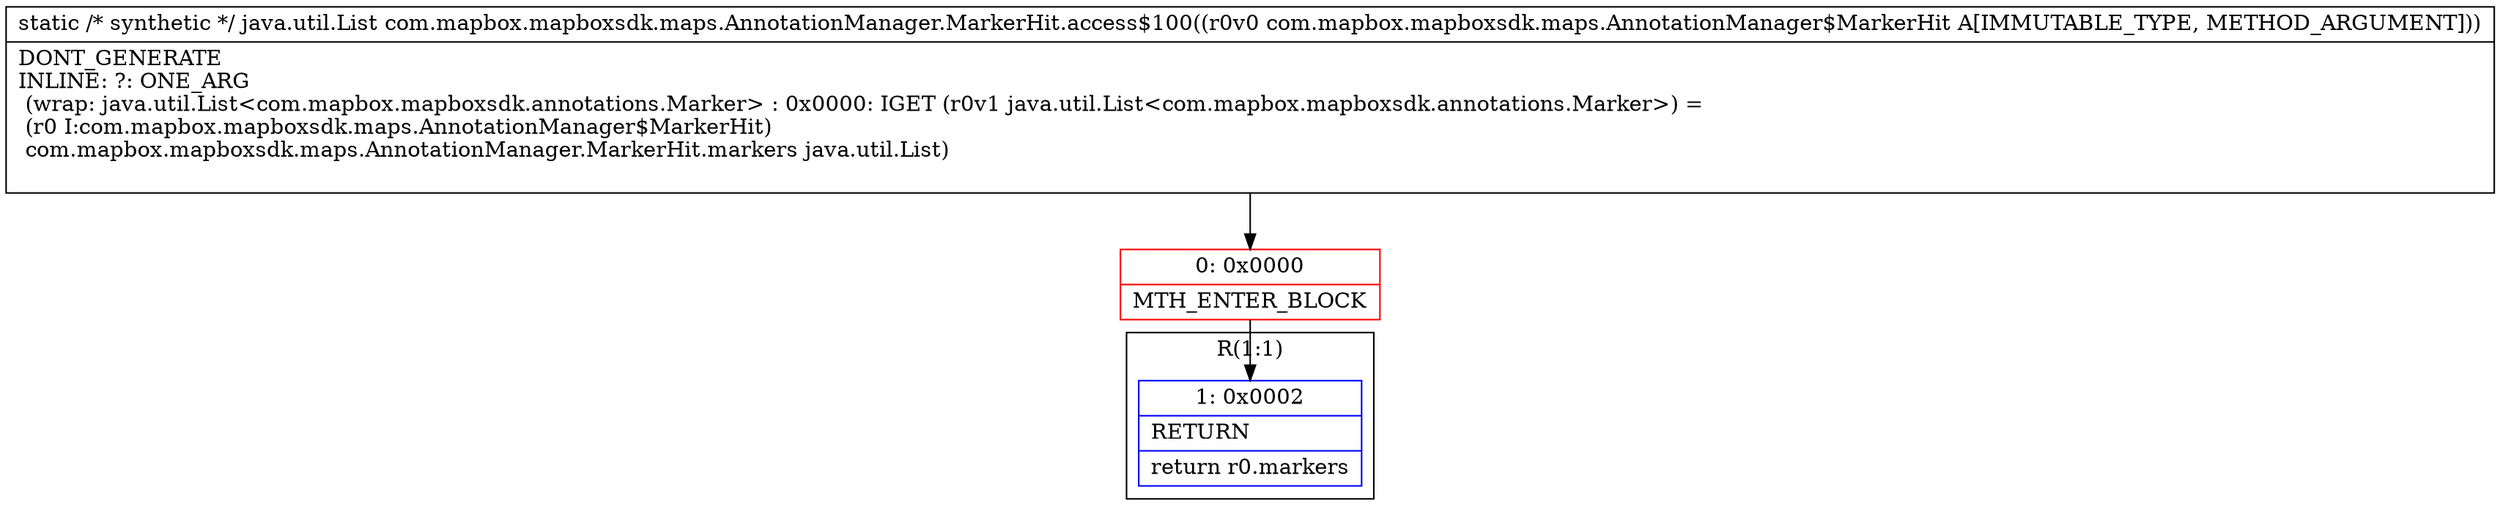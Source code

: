 digraph "CFG forcom.mapbox.mapboxsdk.maps.AnnotationManager.MarkerHit.access$100(Lcom\/mapbox\/mapboxsdk\/maps\/AnnotationManager$MarkerHit;)Ljava\/util\/List;" {
subgraph cluster_Region_1468833245 {
label = "R(1:1)";
node [shape=record,color=blue];
Node_1 [shape=record,label="{1\:\ 0x0002|RETURN\l|return r0.markers\l}"];
}
Node_0 [shape=record,color=red,label="{0\:\ 0x0000|MTH_ENTER_BLOCK\l}"];
MethodNode[shape=record,label="{static \/* synthetic *\/ java.util.List com.mapbox.mapboxsdk.maps.AnnotationManager.MarkerHit.access$100((r0v0 com.mapbox.mapboxsdk.maps.AnnotationManager$MarkerHit A[IMMUTABLE_TYPE, METHOD_ARGUMENT]))  | DONT_GENERATE\lINLINE: ?: ONE_ARG  \l  (wrap: java.util.List\<com.mapbox.mapboxsdk.annotations.Marker\> : 0x0000: IGET  (r0v1 java.util.List\<com.mapbox.mapboxsdk.annotations.Marker\>) = \l  (r0 I:com.mapbox.mapboxsdk.maps.AnnotationManager$MarkerHit)\l com.mapbox.mapboxsdk.maps.AnnotationManager.MarkerHit.markers java.util.List)\l\l}"];
MethodNode -> Node_0;
Node_0 -> Node_1;
}

